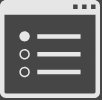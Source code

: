 <mxfile version="24.4.0" type="device">
  <diagram name="第 1 页" id="ewl9boTtj5eG1xmZE2dz">
    <mxGraphModel dx="117" dy="74" grid="1" gridSize="3.937" guides="1" tooltips="1" connect="1" arrows="1" fold="1" page="1" pageScale="1" pageWidth="60" pageHeight="50" background="#464647" math="0" shadow="0">
      <root>
        <mxCell id="0" />
        <mxCell id="1" parent="0" />
        <mxCell id="ruk6JrqxiPjttRhwUuE--2" value="" style="sketch=0;pointerEvents=1;shadow=0;dashed=0;html=1;strokeColor=none;fillColor=#E6E6E6;labelPosition=center;verticalLabelPosition=bottom;verticalAlign=top;outlineConnect=0;align=center;shape=mxgraph.office.concepts.properties;" vertex="1" parent="1">
          <mxGeometry x="5" y="1" width="50" height="49" as="geometry" />
        </mxCell>
      </root>
    </mxGraphModel>
  </diagram>
</mxfile>
